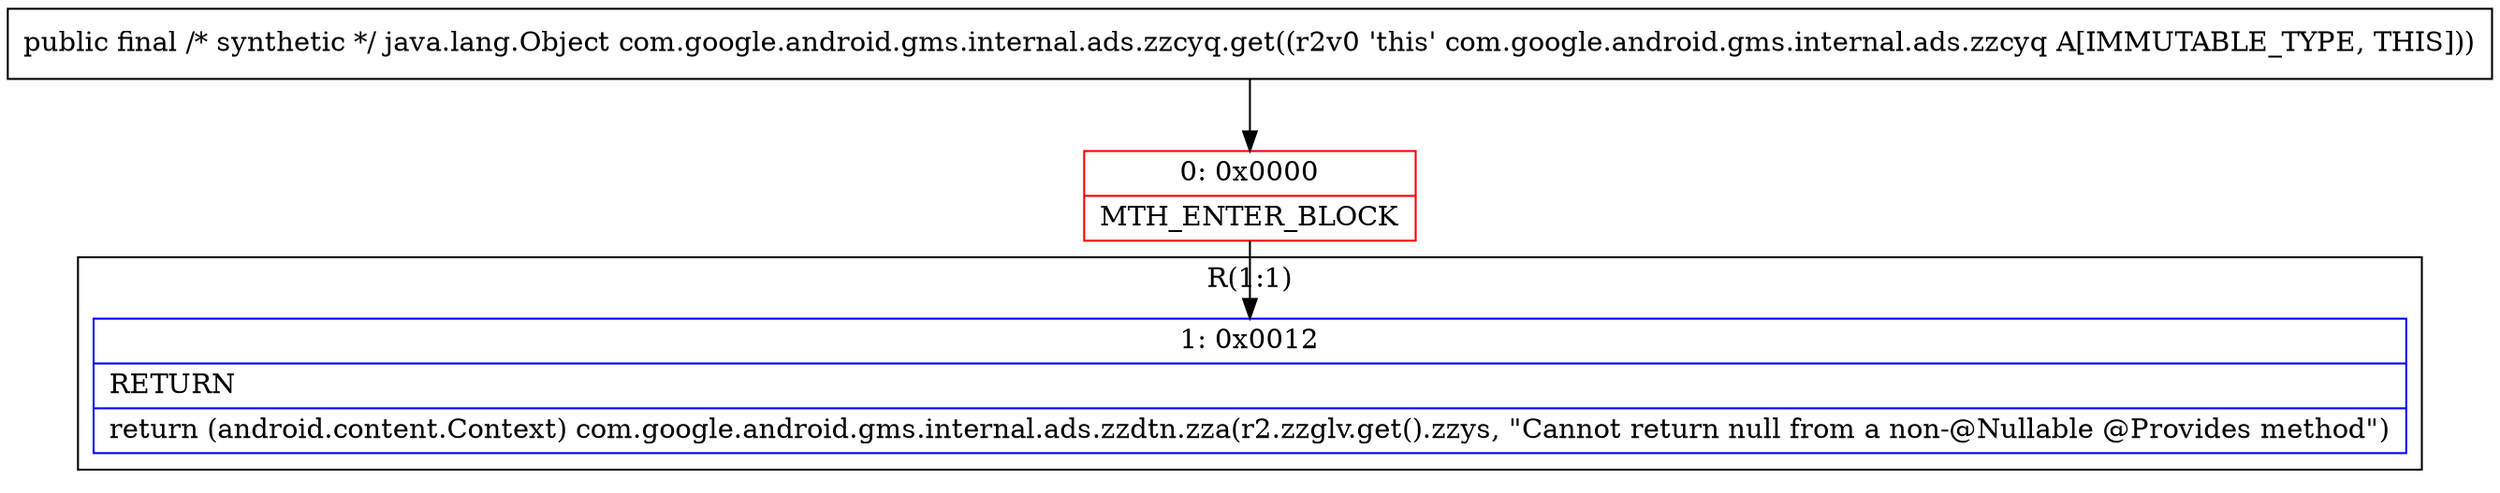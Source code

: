 digraph "CFG forcom.google.android.gms.internal.ads.zzcyq.get()Ljava\/lang\/Object;" {
subgraph cluster_Region_1600988625 {
label = "R(1:1)";
node [shape=record,color=blue];
Node_1 [shape=record,label="{1\:\ 0x0012|RETURN\l|return (android.content.Context) com.google.android.gms.internal.ads.zzdtn.zza(r2.zzglv.get().zzys, \"Cannot return null from a non\-@Nullable @Provides method\")\l}"];
}
Node_0 [shape=record,color=red,label="{0\:\ 0x0000|MTH_ENTER_BLOCK\l}"];
MethodNode[shape=record,label="{public final \/* synthetic *\/ java.lang.Object com.google.android.gms.internal.ads.zzcyq.get((r2v0 'this' com.google.android.gms.internal.ads.zzcyq A[IMMUTABLE_TYPE, THIS])) }"];
MethodNode -> Node_0;
Node_0 -> Node_1;
}

